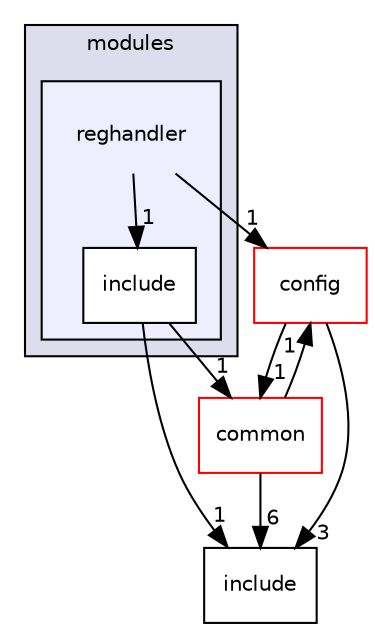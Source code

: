 digraph "reghandler" {
  compound=true
  node [ fontsize="10", fontname="Helvetica"];
  edge [ labelfontsize="10", labelfontname="Helvetica"];
  subgraph clusterdir_7e2560d9caf2b698f36b0974bab08bcc {
    graph [ bgcolor="#ddddee", pencolor="black", label="modules" fontname="Helvetica", fontsize="10", URL="dir_7e2560d9caf2b698f36b0974bab08bcc.html"]
  subgraph clusterdir_93a7bb9dab04b83937077da91a291103 {
    graph [ bgcolor="#eeeeff", pencolor="black", label="" URL="dir_93a7bb9dab04b83937077da91a291103.html"];
    dir_93a7bb9dab04b83937077da91a291103 [shape=plaintext label="reghandler"];
    dir_9b865572c749a679a0effccba0489a72 [shape=box label="include" color="black" fillcolor="white" style="filled" URL="dir_9b865572c749a679a0effccba0489a72.html"];
  }
  }
  dir_a4dd272aad19606621d5cdd3bcc68a0e [shape=box label="common" fillcolor="white" style="filled" color="red" URL="dir_a4dd272aad19606621d5cdd3bcc68a0e.html"];
  dir_d44c64559bbebec7f509842c48db8b23 [shape=box label="include" URL="dir_d44c64559bbebec7f509842c48db8b23.html"];
  dir_48714684f04f1b63a08c785048851bfe [shape=box label="config" fillcolor="white" style="filled" color="red" URL="dir_48714684f04f1b63a08c785048851bfe.html"];
  dir_93a7bb9dab04b83937077da91a291103->dir_9b865572c749a679a0effccba0489a72 [headlabel="1", labeldistance=1.5 headhref="dir_000023_000024.html"];
  dir_93a7bb9dab04b83937077da91a291103->dir_48714684f04f1b63a08c785048851bfe [headlabel="1", labeldistance=1.5 headhref="dir_000023_000006.html"];
  dir_9b865572c749a679a0effccba0489a72->dir_a4dd272aad19606621d5cdd3bcc68a0e [headlabel="1", labeldistance=1.5 headhref="dir_000024_000008.html"];
  dir_9b865572c749a679a0effccba0489a72->dir_d44c64559bbebec7f509842c48db8b23 [headlabel="1", labeldistance=1.5 headhref="dir_000024_000017.html"];
  dir_a4dd272aad19606621d5cdd3bcc68a0e->dir_d44c64559bbebec7f509842c48db8b23 [headlabel="6", labeldistance=1.5 headhref="dir_000008_000017.html"];
  dir_a4dd272aad19606621d5cdd3bcc68a0e->dir_48714684f04f1b63a08c785048851bfe [headlabel="1", labeldistance=1.5 headhref="dir_000008_000006.html"];
  dir_48714684f04f1b63a08c785048851bfe->dir_a4dd272aad19606621d5cdd3bcc68a0e [headlabel="1", labeldistance=1.5 headhref="dir_000006_000008.html"];
  dir_48714684f04f1b63a08c785048851bfe->dir_d44c64559bbebec7f509842c48db8b23 [headlabel="3", labeldistance=1.5 headhref="dir_000006_000017.html"];
}
